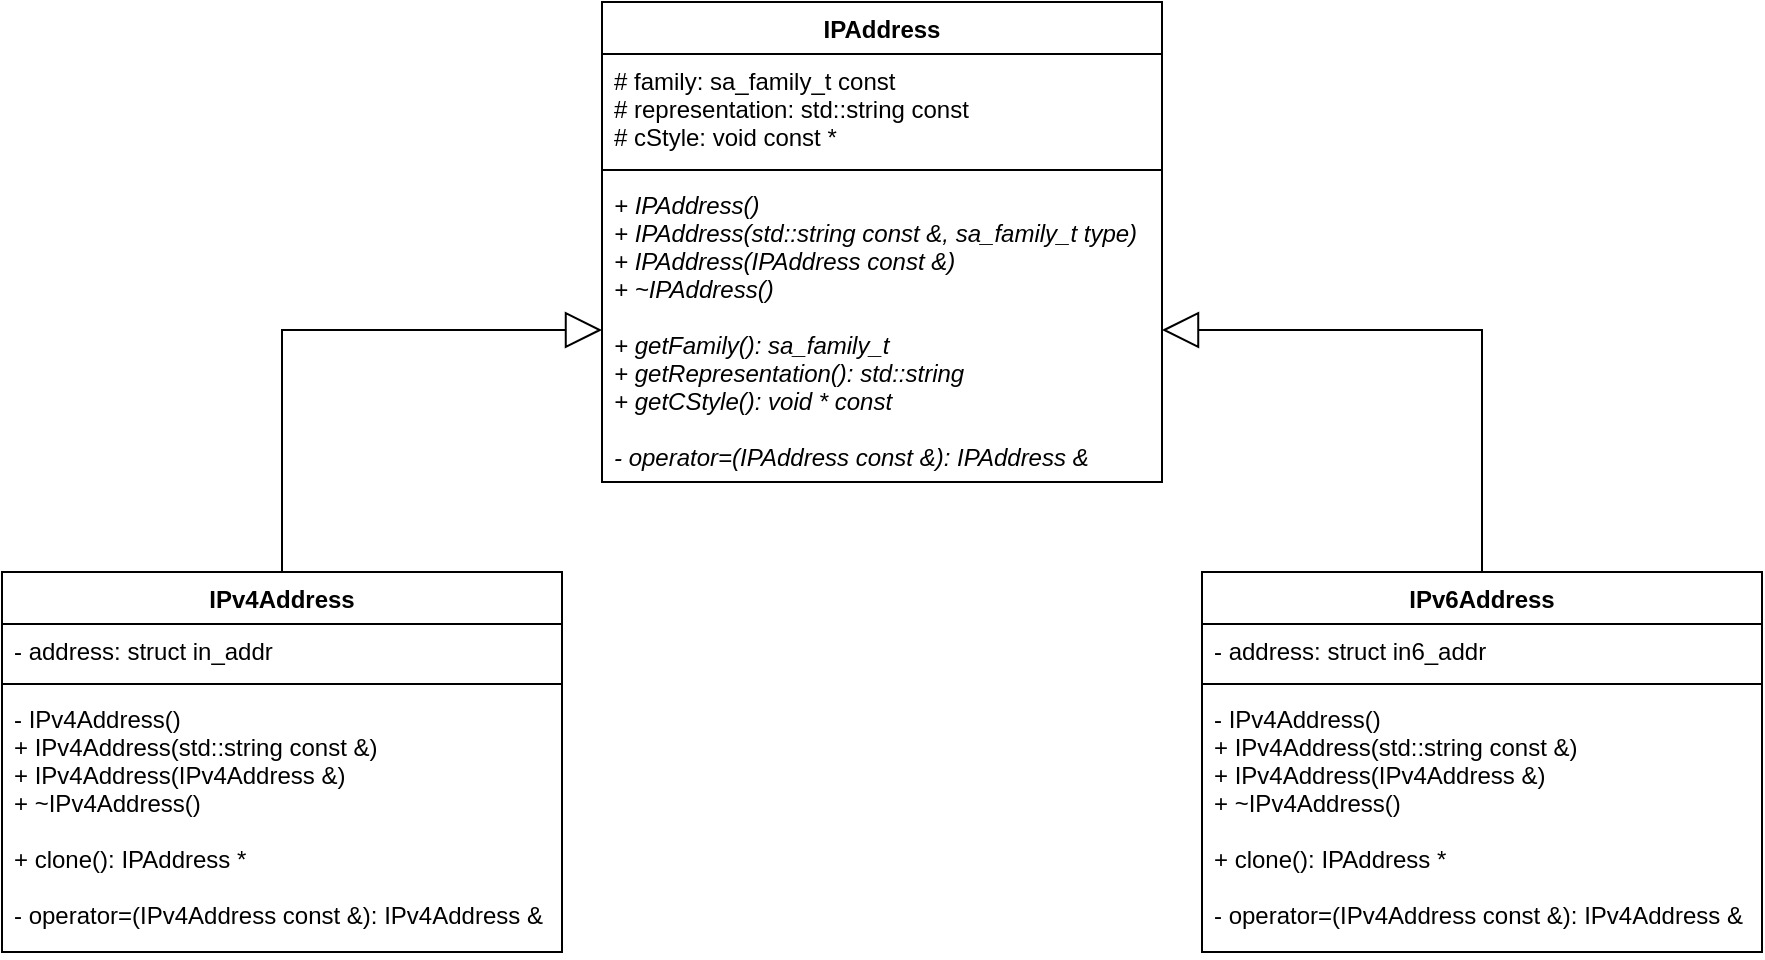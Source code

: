 <mxfile version="15.8.8" type="device"><diagram name="Page-1" id="929967ad-93f9-6ef4-fab6-5d389245f69c"><mxGraphModel dx="2062" dy="1072" grid="1" gridSize="10" guides="1" tooltips="1" connect="1" arrows="1" fold="1" page="1" pageScale="1.5" pageWidth="1169" pageHeight="826" background="none" math="0" shadow="0"><root><mxCell id="0" style=";html=1;"/><mxCell id="1" style=";html=1;" parent="0"/><mxCell id="9g8wFQ5CI78rzDATGCAP-6" value="IPAddress" style="swimlane;fontStyle=1;align=center;verticalAlign=top;childLayout=stackLayout;horizontal=1;startSize=26;horizontalStack=0;resizeParent=1;resizeParentMax=0;resizeLast=0;collapsible=1;marginBottom=0;" vertex="1" parent="1"><mxGeometry x="780" y="240" width="280" height="240" as="geometry"/></mxCell><mxCell id="9g8wFQ5CI78rzDATGCAP-7" value="# family: sa_family_t const&#10;# representation: std::string const&#10;# cStyle: void const *&#10;" style="text;strokeColor=none;fillColor=none;align=left;verticalAlign=top;spacingLeft=4;spacingRight=4;overflow=hidden;rotatable=0;points=[[0,0.5],[1,0.5]];portConstraint=eastwest;" vertex="1" parent="9g8wFQ5CI78rzDATGCAP-6"><mxGeometry y="26" width="280" height="54" as="geometry"/></mxCell><mxCell id="9g8wFQ5CI78rzDATGCAP-8" value="" style="line;strokeWidth=1;fillColor=none;align=left;verticalAlign=middle;spacingTop=-1;spacingLeft=3;spacingRight=3;rotatable=0;labelPosition=right;points=[];portConstraint=eastwest;" vertex="1" parent="9g8wFQ5CI78rzDATGCAP-6"><mxGeometry y="80" width="280" height="8" as="geometry"/></mxCell><mxCell id="9g8wFQ5CI78rzDATGCAP-9" value="+ IPAddress()&#10;+ IPAddress(std::string const &amp;, sa_family_t type)&#10;+ IPAddress(IPAddress const &amp;)&#10;+ ~IPAddress()&#10;&#10;+ getFamily(): sa_family_t&#10;+ getRepresentation(): std::string&#10;+ getCStyle(): void * const&#10;&#10;- operator=(IPAddress const &amp;): IPAddress &amp;" style="text;strokeColor=none;fillColor=none;align=left;verticalAlign=top;spacingLeft=4;spacingRight=4;overflow=hidden;rotatable=0;points=[[0,0.5],[1,0.5]];portConstraint=eastwest;fontStyle=2" vertex="1" parent="9g8wFQ5CI78rzDATGCAP-6"><mxGeometry y="88" width="280" height="152" as="geometry"/></mxCell><mxCell id="9g8wFQ5CI78rzDATGCAP-17" value="IPv4Address" style="swimlane;fontStyle=1;align=center;verticalAlign=top;childLayout=stackLayout;horizontal=1;startSize=26;horizontalStack=0;resizeParent=1;resizeParentMax=0;resizeLast=0;collapsible=1;marginBottom=0;" vertex="1" parent="1"><mxGeometry x="480" y="525" width="280" height="190" as="geometry"/></mxCell><mxCell id="9g8wFQ5CI78rzDATGCAP-18" value="- address: struct in_addr" style="text;strokeColor=none;fillColor=none;align=left;verticalAlign=top;spacingLeft=4;spacingRight=4;overflow=hidden;rotatable=0;points=[[0,0.5],[1,0.5]];portConstraint=eastwest;" vertex="1" parent="9g8wFQ5CI78rzDATGCAP-17"><mxGeometry y="26" width="280" height="26" as="geometry"/></mxCell><mxCell id="9g8wFQ5CI78rzDATGCAP-19" value="" style="line;strokeWidth=1;fillColor=none;align=left;verticalAlign=middle;spacingTop=-1;spacingLeft=3;spacingRight=3;rotatable=0;labelPosition=right;points=[];portConstraint=eastwest;" vertex="1" parent="9g8wFQ5CI78rzDATGCAP-17"><mxGeometry y="52" width="280" height="8" as="geometry"/></mxCell><mxCell id="9g8wFQ5CI78rzDATGCAP-20" value="- IPv4Address()&#10;+ IPv4Address(std::string const &amp;)&#10;+ IPv4Address(IPv4Address &amp;)&#10;+ ~IPv4Address()&#10;&#10;+ clone(): IPAddress *&#10;&#10;- operator=(IPv4Address const &amp;): IPv4Address &amp;&#10;" style="text;strokeColor=none;fillColor=none;align=left;verticalAlign=top;spacingLeft=4;spacingRight=4;overflow=hidden;rotatable=0;points=[[0,0.5],[1,0.5]];portConstraint=eastwest;" vertex="1" parent="9g8wFQ5CI78rzDATGCAP-17"><mxGeometry y="60" width="280" height="130" as="geometry"/></mxCell><mxCell id="9g8wFQ5CI78rzDATGCAP-22" value="IPv6Address" style="swimlane;fontStyle=1;align=center;verticalAlign=top;childLayout=stackLayout;horizontal=1;startSize=26;horizontalStack=0;resizeParent=1;resizeParentMax=0;resizeLast=0;collapsible=1;marginBottom=0;" vertex="1" parent="1"><mxGeometry x="1080" y="525" width="280" height="190" as="geometry"/></mxCell><mxCell id="9g8wFQ5CI78rzDATGCAP-23" value="- address: struct in6_addr" style="text;strokeColor=none;fillColor=none;align=left;verticalAlign=top;spacingLeft=4;spacingRight=4;overflow=hidden;rotatable=0;points=[[0,0.5],[1,0.5]];portConstraint=eastwest;" vertex="1" parent="9g8wFQ5CI78rzDATGCAP-22"><mxGeometry y="26" width="280" height="26" as="geometry"/></mxCell><mxCell id="9g8wFQ5CI78rzDATGCAP-24" value="" style="line;strokeWidth=1;fillColor=none;align=left;verticalAlign=middle;spacingTop=-1;spacingLeft=3;spacingRight=3;rotatable=0;labelPosition=right;points=[];portConstraint=eastwest;" vertex="1" parent="9g8wFQ5CI78rzDATGCAP-22"><mxGeometry y="52" width="280" height="8" as="geometry"/></mxCell><mxCell id="9g8wFQ5CI78rzDATGCAP-25" value="- IPv4Address()&#10;+ IPv4Address(std::string const &amp;)&#10;+ IPv4Address(IPv4Address &amp;)&#10;+ ~IPv4Address()&#10;&#10;+ clone(): IPAddress *&#10;&#10;- operator=(IPv4Address const &amp;): IPv4Address &amp;&#10;" style="text;strokeColor=none;fillColor=none;align=left;verticalAlign=top;spacingLeft=4;spacingRight=4;overflow=hidden;rotatable=0;points=[[0,0.5],[1,0.5]];portConstraint=eastwest;" vertex="1" parent="9g8wFQ5CI78rzDATGCAP-22"><mxGeometry y="60" width="280" height="130" as="geometry"/></mxCell><mxCell id="9g8wFQ5CI78rzDATGCAP-27" value="" style="endArrow=block;endSize=16;endFill=0;html=1;rounded=0;exitX=0.5;exitY=0;exitDx=0;exitDy=0;entryX=0;entryY=0.5;entryDx=0;entryDy=0;" edge="1" parent="1" source="9g8wFQ5CI78rzDATGCAP-17" target="9g8wFQ5CI78rzDATGCAP-9"><mxGeometry width="160" relative="1" as="geometry"><mxPoint x="590" y="450" as="sourcePoint"/><mxPoint x="750" y="450" as="targetPoint"/><Array as="points"><mxPoint x="620" y="419"/><mxPoint x="620" y="404"/></Array></mxGeometry></mxCell><mxCell id="9g8wFQ5CI78rzDATGCAP-28" value="" style="endArrow=block;endSize=16;endFill=0;html=1;rounded=0;entryX=1;entryY=0.5;entryDx=0;entryDy=0;exitX=0.5;exitY=0;exitDx=0;exitDy=0;" edge="1" parent="1" source="9g8wFQ5CI78rzDATGCAP-22" target="9g8wFQ5CI78rzDATGCAP-9"><mxGeometry width="160" relative="1" as="geometry"><mxPoint x="1220" y="520" as="sourcePoint"/><mxPoint x="1380" y="419" as="targetPoint"/><Array as="points"><mxPoint x="1220" y="404"/></Array></mxGeometry></mxCell></root></mxGraphModel></diagram></mxfile>